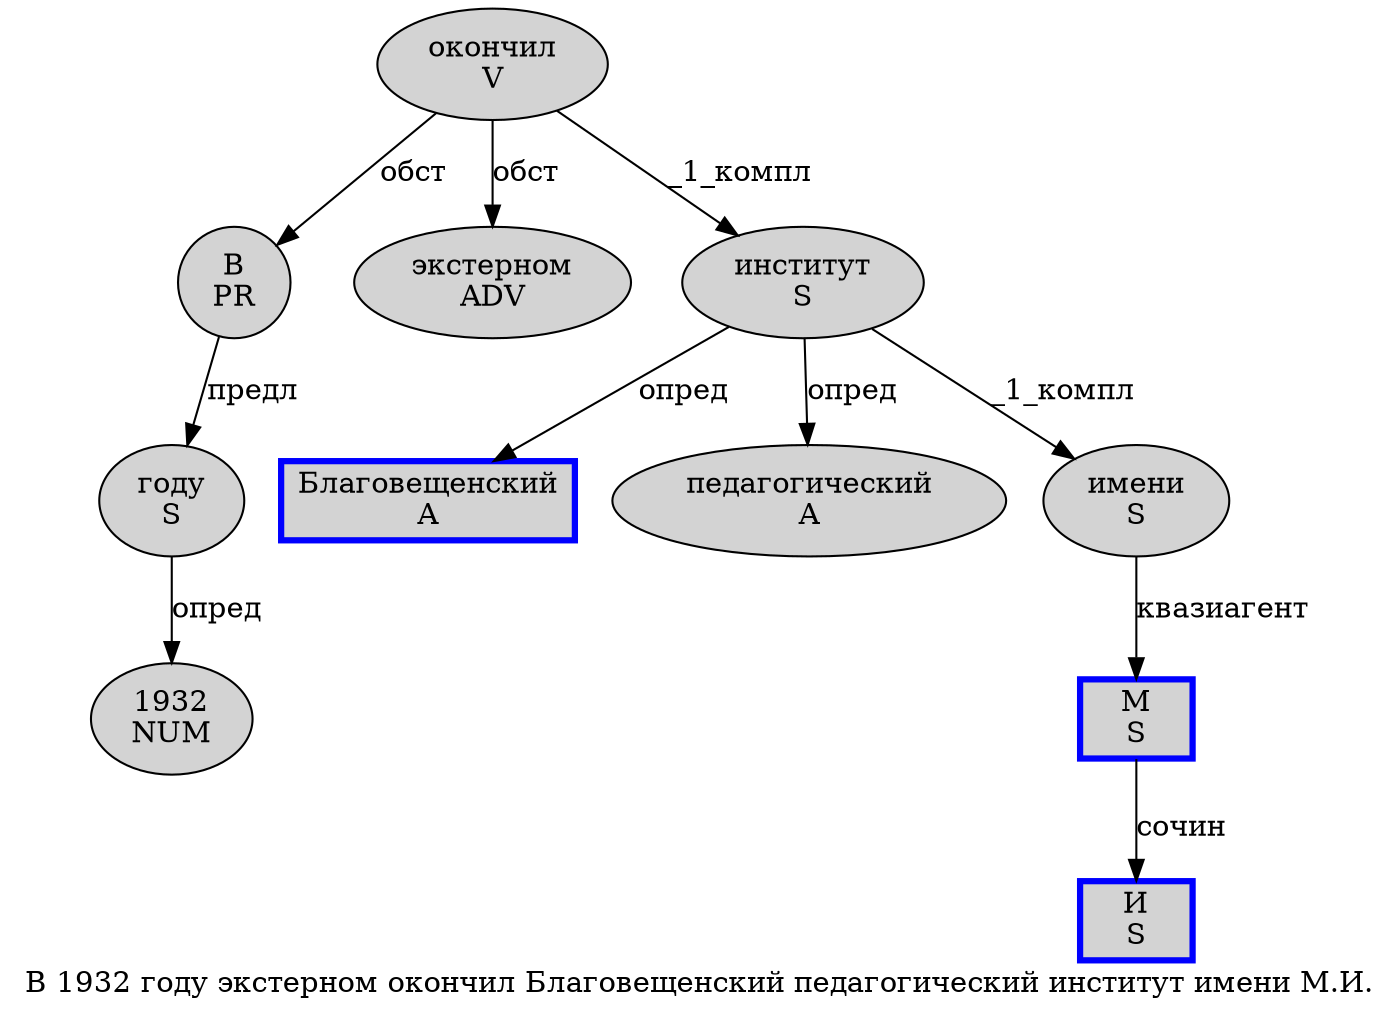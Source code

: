 digraph SENTENCE_1744 {
	graph [label="В 1932 году экстерном окончил Благовещенский педагогический институт имени М.И."]
	node [style=filled]
		0 [label="В
PR" color="" fillcolor=lightgray penwidth=1 shape=ellipse]
		1 [label="1932
NUM" color="" fillcolor=lightgray penwidth=1 shape=ellipse]
		2 [label="году
S" color="" fillcolor=lightgray penwidth=1 shape=ellipse]
		3 [label="экстерном
ADV" color="" fillcolor=lightgray penwidth=1 shape=ellipse]
		4 [label="окончил
V" color="" fillcolor=lightgray penwidth=1 shape=ellipse]
		5 [label="Благовещенский
A" color=blue fillcolor=lightgray penwidth=3 shape=box]
		6 [label="педагогический
A" color="" fillcolor=lightgray penwidth=1 shape=ellipse]
		7 [label="институт
S" color="" fillcolor=lightgray penwidth=1 shape=ellipse]
		8 [label="имени
S" color="" fillcolor=lightgray penwidth=1 shape=ellipse]
		9 [label="М
S" color=blue fillcolor=lightgray penwidth=3 shape=box]
		11 [label="И
S" color=blue fillcolor=lightgray penwidth=3 shape=box]
			0 -> 2 [label="предл"]
			9 -> 11 [label="сочин"]
			2 -> 1 [label="опред"]
			8 -> 9 [label="квазиагент"]
			4 -> 0 [label="обст"]
			4 -> 3 [label="обст"]
			4 -> 7 [label="_1_компл"]
			7 -> 5 [label="опред"]
			7 -> 6 [label="опред"]
			7 -> 8 [label="_1_компл"]
}